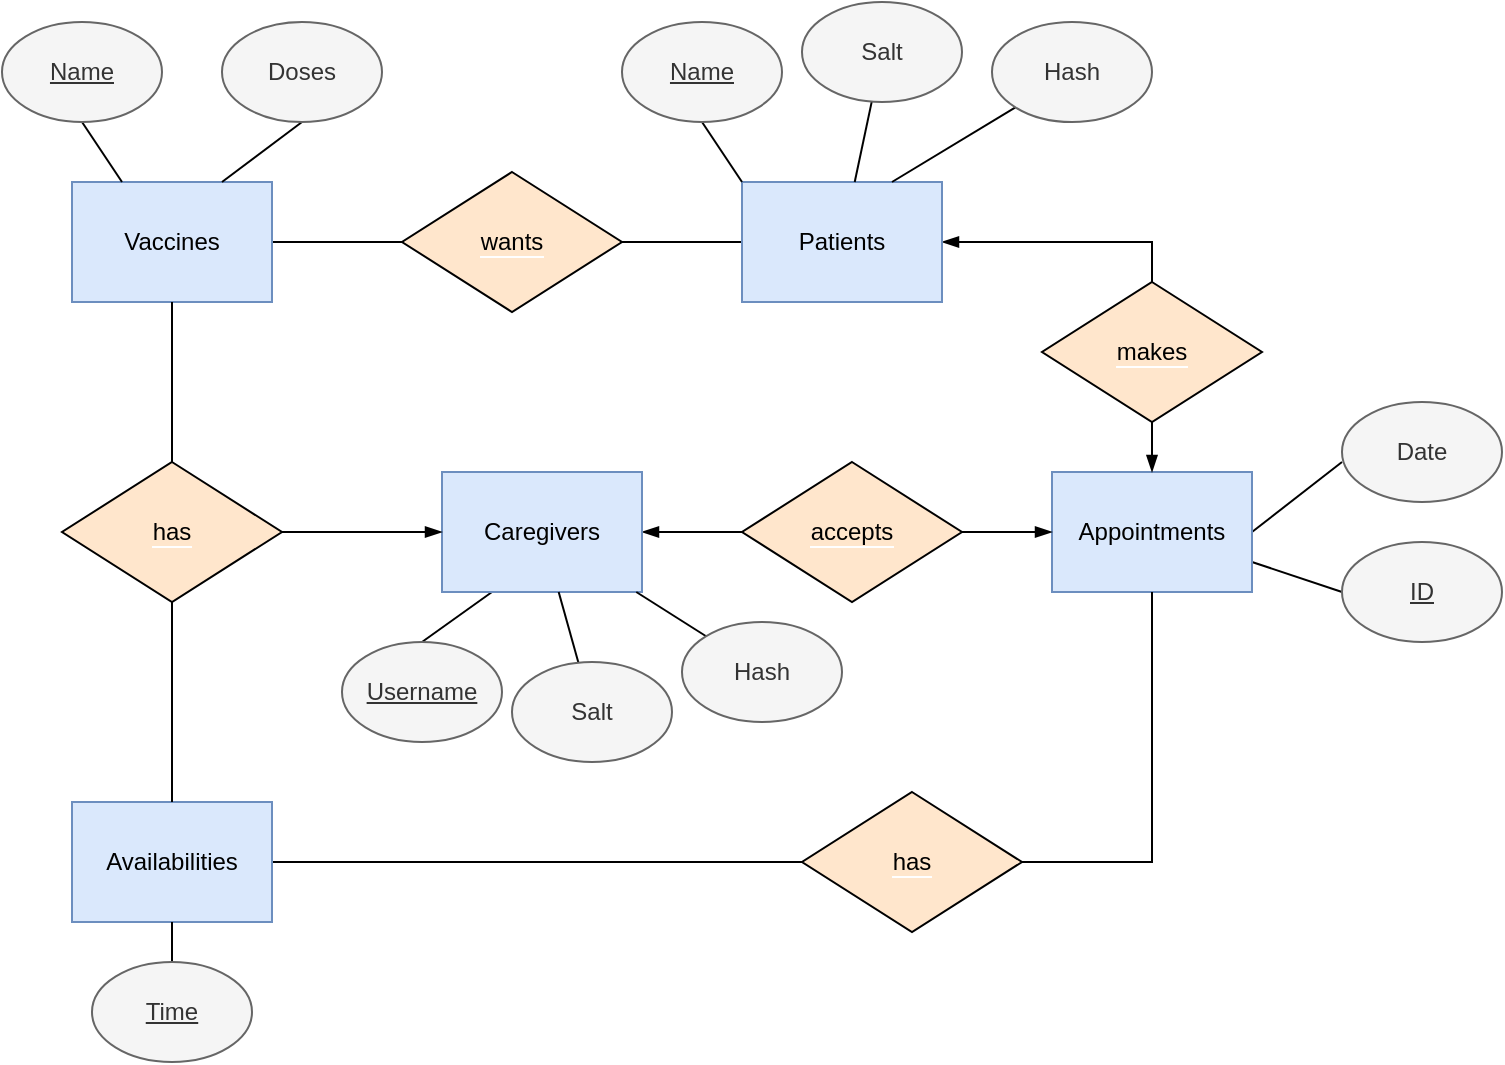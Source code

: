 <mxfile version="20.5.3" type="device"><diagram id="AOc2N__yYmZrBydq7jNO" name="Page-1"><mxGraphModel dx="999" dy="651" grid="1" gridSize="10" guides="1" tooltips="1" connect="1" arrows="1" fold="1" page="1" pageScale="1" pageWidth="850" pageHeight="1100" math="0" shadow="0"><root><mxCell id="0"/><mxCell id="1" parent="0"/><mxCell id="gHyHVKxvwWEikgYDOAxP-29" value="" style="edgeStyle=none;rounded=0;orthogonalLoop=1;jettySize=auto;html=1;startArrow=none;startFill=0;endArrow=none;endFill=0;" edge="1" parent="1" source="gHyHVKxvwWEikgYDOAxP-1" target="gHyHVKxvwWEikgYDOAxP-28"><mxGeometry relative="1" as="geometry"/></mxCell><mxCell id="gHyHVKxvwWEikgYDOAxP-46" style="edgeStyle=none;rounded=0;orthogonalLoop=1;jettySize=auto;html=1;exitX=0.5;exitY=0;exitDx=0;exitDy=0;startArrow=none;startFill=0;endArrow=blockThin;endFill=1;entryX=1;entryY=0.5;entryDx=0;entryDy=0;" edge="1" parent="1" source="gHyHVKxvwWEikgYDOAxP-45" target="gHyHVKxvwWEikgYDOAxP-1"><mxGeometry relative="1" as="geometry"><mxPoint x="650" y="220" as="targetPoint"/><Array as="points"><mxPoint x="655" y="210"/></Array></mxGeometry></mxCell><mxCell id="gHyHVKxvwWEikgYDOAxP-1" value="Patients" style="rounded=0;whiteSpace=wrap;html=1;fillColor=#dae8fc;strokeColor=#6c8ebf;" vertex="1" parent="1"><mxGeometry x="450" y="180" width="100" height="60" as="geometry"/></mxCell><mxCell id="gHyHVKxvwWEikgYDOAxP-9" style="rounded=0;orthogonalLoop=1;jettySize=auto;html=1;exitX=0.25;exitY=1;exitDx=0;exitDy=0;entryX=0.5;entryY=0;entryDx=0;entryDy=0;startArrow=none;startFill=0;endArrow=none;endFill=0;" edge="1" parent="1" source="gHyHVKxvwWEikgYDOAxP-2" target="gHyHVKxvwWEikgYDOAxP-4"><mxGeometry relative="1" as="geometry"/></mxCell><mxCell id="gHyHVKxvwWEikgYDOAxP-50" value="" style="edgeStyle=none;rounded=0;orthogonalLoop=1;jettySize=auto;html=1;startArrow=none;startFill=0;endArrow=blockThin;endFill=1;entryX=1;entryY=0.5;entryDx=0;entryDy=0;exitX=0;exitY=0.5;exitDx=0;exitDy=0;" edge="1" parent="1" source="gHyHVKxvwWEikgYDOAxP-49" target="gHyHVKxvwWEikgYDOAxP-2"><mxGeometry relative="1" as="geometry"><Array as="points"/></mxGeometry></mxCell><mxCell id="gHyHVKxvwWEikgYDOAxP-2" value="Caregivers&lt;span style=&quot;color: rgba(0, 0, 0, 0); font-family: monospace; font-size: 0px; text-align: start;&quot;&gt;%3CmxGraphModel%3E%3Croot%3E%3CmxCell%20id%3D%220%22%2F%3E%3CmxCell%20id%3D%221%22%20parent%3D%220%22%2F%3E%3CmxCell%20id%3D%222%22%20value%3D%22Patients%22%20style%3D%22rounded%3D0%3BwhiteSpace%3Dwrap%3Bhtml%3D1%3BfillColor%3D%23dae8fc%3BstrokeColor%3D%236c8ebf%3B%22%20vertex%3D%221%22%20parent%3D%221%22%3E%3CmxGeometry%20x%3D%22130%22%20y%3D%22150%22%20width%3D%22100%22%20height%3D%2260%22%20as%3D%22geometry%22%2F%3E%3C%2FmxCell%3E%3C%2Froot%3E%3C%2FmxGraphModel%3E&lt;/span&gt;" style="rounded=0;whiteSpace=wrap;html=1;fillColor=#dae8fc;strokeColor=#6c8ebf;" vertex="1" parent="1"><mxGeometry x="300" y="325" width="100" height="60" as="geometry"/></mxCell><mxCell id="gHyHVKxvwWEikgYDOAxP-30" value="" style="edgeStyle=none;rounded=0;orthogonalLoop=1;jettySize=auto;html=1;startArrow=none;startFill=0;endArrow=none;endFill=0;" edge="1" parent="1" source="gHyHVKxvwWEikgYDOAxP-3" target="gHyHVKxvwWEikgYDOAxP-28"><mxGeometry relative="1" as="geometry"/></mxCell><mxCell id="gHyHVKxvwWEikgYDOAxP-3" value="Vaccines" style="rounded=0;whiteSpace=wrap;html=1;fillColor=#dae8fc;strokeColor=#6c8ebf;" vertex="1" parent="1"><mxGeometry x="115" y="180" width="100" height="60" as="geometry"/></mxCell><mxCell id="gHyHVKxvwWEikgYDOAxP-4" value="&lt;u&gt;Username&lt;/u&gt;" style="ellipse;whiteSpace=wrap;html=1;fillColor=#f5f5f5;fontColor=#333333;strokeColor=#666666;" vertex="1" parent="1"><mxGeometry x="250" y="410" width="80" height="50" as="geometry"/></mxCell><mxCell id="gHyHVKxvwWEikgYDOAxP-48" value="" style="edgeStyle=none;rounded=0;orthogonalLoop=1;jettySize=auto;html=1;startArrow=none;startFill=0;endArrow=none;endFill=0;" edge="1" parent="1" source="gHyHVKxvwWEikgYDOAxP-5" target="gHyHVKxvwWEikgYDOAxP-2"><mxGeometry relative="1" as="geometry"/></mxCell><mxCell id="gHyHVKxvwWEikgYDOAxP-5" value="Salt" style="ellipse;whiteSpace=wrap;html=1;fillColor=#f5f5f5;fontColor=#333333;strokeColor=#666666;" vertex="1" parent="1"><mxGeometry x="335" y="420" width="80" height="50" as="geometry"/></mxCell><mxCell id="gHyHVKxvwWEikgYDOAxP-11" style="edgeStyle=none;rounded=0;orthogonalLoop=1;jettySize=auto;html=1;startArrow=none;startFill=0;endArrow=none;endFill=0;" edge="1" parent="1" source="gHyHVKxvwWEikgYDOAxP-6" target="gHyHVKxvwWEikgYDOAxP-2"><mxGeometry relative="1" as="geometry"/></mxCell><mxCell id="gHyHVKxvwWEikgYDOAxP-6" value="Hash" style="ellipse;whiteSpace=wrap;html=1;fillColor=#f5f5f5;fontColor=#333333;strokeColor=#666666;" vertex="1" parent="1"><mxGeometry x="420" y="400" width="80" height="50" as="geometry"/></mxCell><mxCell id="gHyHVKxvwWEikgYDOAxP-15" style="edgeStyle=none;rounded=0;orthogonalLoop=1;jettySize=auto;html=1;exitX=0.5;exitY=1;exitDx=0;exitDy=0;entryX=0.25;entryY=0;entryDx=0;entryDy=0;startArrow=none;startFill=0;endArrow=none;endFill=0;" edge="1" parent="1" source="gHyHVKxvwWEikgYDOAxP-12" target="gHyHVKxvwWEikgYDOAxP-3"><mxGeometry relative="1" as="geometry"/></mxCell><mxCell id="gHyHVKxvwWEikgYDOAxP-12" value="&lt;u&gt;Name&lt;/u&gt;" style="ellipse;whiteSpace=wrap;html=1;fillColor=#f5f5f5;fontColor=#333333;strokeColor=#666666;" vertex="1" parent="1"><mxGeometry x="80" y="100" width="80" height="50" as="geometry"/></mxCell><mxCell id="gHyHVKxvwWEikgYDOAxP-14" style="edgeStyle=none;rounded=0;orthogonalLoop=1;jettySize=auto;html=1;exitX=0.5;exitY=1;exitDx=0;exitDy=0;entryX=0.75;entryY=0;entryDx=0;entryDy=0;startArrow=none;startFill=0;endArrow=none;endFill=0;" edge="1" parent="1" source="gHyHVKxvwWEikgYDOAxP-13" target="gHyHVKxvwWEikgYDOAxP-3"><mxGeometry relative="1" as="geometry"/></mxCell><mxCell id="gHyHVKxvwWEikgYDOAxP-13" value="Doses" style="ellipse;whiteSpace=wrap;html=1;fillColor=#f5f5f5;fontColor=#333333;strokeColor=#666666;" vertex="1" parent="1"><mxGeometry x="190" y="100" width="80" height="50" as="geometry"/></mxCell><mxCell id="gHyHVKxvwWEikgYDOAxP-59" style="edgeStyle=none;rounded=0;orthogonalLoop=1;jettySize=auto;html=1;exitX=1;exitY=0.5;exitDx=0;exitDy=0;entryX=0;entryY=0.5;entryDx=0;entryDy=0;startArrow=none;startFill=0;endArrow=none;endFill=0;" edge="1" parent="1" source="gHyHVKxvwWEikgYDOAxP-18" target="gHyHVKxvwWEikgYDOAxP-58"><mxGeometry relative="1" as="geometry"/></mxCell><mxCell id="gHyHVKxvwWEikgYDOAxP-18" value="Availabilities" style="rounded=0;whiteSpace=wrap;html=1;fillColor=#dae8fc;strokeColor=#6c8ebf;" vertex="1" parent="1"><mxGeometry x="115" y="490" width="100" height="60" as="geometry"/></mxCell><mxCell id="gHyHVKxvwWEikgYDOAxP-21" style="edgeStyle=none;rounded=0;orthogonalLoop=1;jettySize=auto;html=1;startArrow=none;startFill=0;endArrow=none;endFill=0;" edge="1" parent="1" source="gHyHVKxvwWEikgYDOAxP-19" target="gHyHVKxvwWEikgYDOAxP-18"><mxGeometry relative="1" as="geometry"/></mxCell><mxCell id="gHyHVKxvwWEikgYDOAxP-19" value="&lt;u&gt;Time&lt;/u&gt;" style="ellipse;whiteSpace=wrap;html=1;fillColor=#f5f5f5;fontColor=#333333;strokeColor=#666666;" vertex="1" parent="1"><mxGeometry x="125" y="570" width="80" height="50" as="geometry"/></mxCell><mxCell id="gHyHVKxvwWEikgYDOAxP-25" style="edgeStyle=none;rounded=0;orthogonalLoop=1;jettySize=auto;html=1;exitX=0.5;exitY=1;exitDx=0;exitDy=0;entryX=0.5;entryY=0;entryDx=0;entryDy=0;startArrow=none;startFill=0;endArrow=none;endFill=0;" edge="1" parent="1" source="gHyHVKxvwWEikgYDOAxP-24" target="gHyHVKxvwWEikgYDOAxP-18"><mxGeometry relative="1" as="geometry"/></mxCell><mxCell id="gHyHVKxvwWEikgYDOAxP-26" style="edgeStyle=none;rounded=0;orthogonalLoop=1;jettySize=auto;html=1;exitX=0.5;exitY=0;exitDx=0;exitDy=0;entryX=0.5;entryY=1;entryDx=0;entryDy=0;startArrow=none;startFill=0;endArrow=none;endFill=0;" edge="1" parent="1" source="gHyHVKxvwWEikgYDOAxP-24" target="gHyHVKxvwWEikgYDOAxP-3"><mxGeometry relative="1" as="geometry"/></mxCell><mxCell id="gHyHVKxvwWEikgYDOAxP-37" value="" style="edgeStyle=none;rounded=0;orthogonalLoop=1;jettySize=auto;html=1;startArrow=none;startFill=0;endArrow=blockThin;endFill=1;" edge="1" parent="1" source="gHyHVKxvwWEikgYDOAxP-24" target="gHyHVKxvwWEikgYDOAxP-2"><mxGeometry relative="1" as="geometry"/></mxCell><mxCell id="gHyHVKxvwWEikgYDOAxP-24" value="&lt;span style=&quot;background-color: rgb(255, 230, 204);&quot;&gt;has&lt;/span&gt;" style="rhombus;whiteSpace=wrap;html=1;labelBackgroundColor=#FFFFFF;fillColor=#FFE6CC;" vertex="1" parent="1"><mxGeometry x="110" y="320" width="110" height="70" as="geometry"/></mxCell><mxCell id="gHyHVKxvwWEikgYDOAxP-28" value="&lt;span style=&quot;background-color: rgb(255, 230, 204);&quot;&gt;wants&lt;/span&gt;" style="rhombus;whiteSpace=wrap;html=1;labelBackgroundColor=#FFFFFF;fillColor=#FFE6CC;" vertex="1" parent="1"><mxGeometry x="280" y="175" width="110" height="70" as="geometry"/></mxCell><mxCell id="gHyHVKxvwWEikgYDOAxP-32" style="edgeStyle=none;rounded=0;orthogonalLoop=1;jettySize=auto;html=1;exitX=0.5;exitY=1;exitDx=0;exitDy=0;entryX=0;entryY=0;entryDx=0;entryDy=0;startArrow=none;startFill=0;endArrow=none;endFill=0;" edge="1" parent="1" source="gHyHVKxvwWEikgYDOAxP-31" target="gHyHVKxvwWEikgYDOAxP-1"><mxGeometry relative="1" as="geometry"/></mxCell><mxCell id="gHyHVKxvwWEikgYDOAxP-31" value="&lt;u&gt;Name&lt;/u&gt;" style="ellipse;whiteSpace=wrap;html=1;fillColor=#f5f5f5;fontColor=#333333;strokeColor=#666666;" vertex="1" parent="1"><mxGeometry x="390" y="100" width="80" height="50" as="geometry"/></mxCell><mxCell id="gHyHVKxvwWEikgYDOAxP-35" value="" style="edgeStyle=none;rounded=0;orthogonalLoop=1;jettySize=auto;html=1;startArrow=none;startFill=0;endArrow=none;endFill=0;" edge="1" parent="1" target="gHyHVKxvwWEikgYDOAxP-1"><mxGeometry relative="1" as="geometry"><mxPoint x="514.87" y="139.794" as="sourcePoint"/></mxGeometry></mxCell><mxCell id="gHyHVKxvwWEikgYDOAxP-33" value="Salt" style="ellipse;whiteSpace=wrap;html=1;fillColor=#f5f5f5;fontColor=#333333;strokeColor=#666666;" vertex="1" parent="1"><mxGeometry x="480" y="90" width="80" height="50" as="geometry"/></mxCell><mxCell id="gHyHVKxvwWEikgYDOAxP-36" style="edgeStyle=none;rounded=0;orthogonalLoop=1;jettySize=auto;html=1;exitX=0;exitY=1;exitDx=0;exitDy=0;entryX=0.75;entryY=0;entryDx=0;entryDy=0;startArrow=none;startFill=0;endArrow=none;endFill=0;" edge="1" parent="1" source="gHyHVKxvwWEikgYDOAxP-34" target="gHyHVKxvwWEikgYDOAxP-1"><mxGeometry relative="1" as="geometry"/></mxCell><mxCell id="gHyHVKxvwWEikgYDOAxP-34" value="Hash" style="ellipse;whiteSpace=wrap;html=1;fillColor=#f5f5f5;fontColor=#333333;strokeColor=#666666;" vertex="1" parent="1"><mxGeometry x="575" y="100" width="80" height="50" as="geometry"/></mxCell><mxCell id="gHyHVKxvwWEikgYDOAxP-43" style="edgeStyle=none;rounded=0;orthogonalLoop=1;jettySize=auto;html=1;exitX=1;exitY=0.75;exitDx=0;exitDy=0;entryX=0;entryY=0.5;entryDx=0;entryDy=0;startArrow=none;startFill=0;endArrow=none;endFill=0;" edge="1" parent="1" source="gHyHVKxvwWEikgYDOAxP-39" target="gHyHVKxvwWEikgYDOAxP-40"><mxGeometry relative="1" as="geometry"/></mxCell><mxCell id="gHyHVKxvwWEikgYDOAxP-44" style="edgeStyle=none;rounded=0;orthogonalLoop=1;jettySize=auto;html=1;exitX=1;exitY=0.5;exitDx=0;exitDy=0;startArrow=none;startFill=0;endArrow=none;endFill=0;" edge="1" parent="1" source="gHyHVKxvwWEikgYDOAxP-39"><mxGeometry relative="1" as="geometry"><mxPoint x="750" y="320" as="targetPoint"/></mxGeometry></mxCell><mxCell id="gHyHVKxvwWEikgYDOAxP-39" value="Appointments" style="rounded=0;whiteSpace=wrap;html=1;fillColor=#dae8fc;strokeColor=#6c8ebf;" vertex="1" parent="1"><mxGeometry x="605" y="325" width="100" height="60" as="geometry"/></mxCell><mxCell id="gHyHVKxvwWEikgYDOAxP-40" value="&lt;u&gt;ID&lt;/u&gt;" style="ellipse;whiteSpace=wrap;html=1;fillColor=#f5f5f5;fontColor=#333333;strokeColor=#666666;" vertex="1" parent="1"><mxGeometry x="750" y="360" width="80" height="50" as="geometry"/></mxCell><mxCell id="gHyHVKxvwWEikgYDOAxP-41" value="Date" style="ellipse;whiteSpace=wrap;html=1;fillColor=#f5f5f5;fontColor=#333333;strokeColor=#666666;" vertex="1" parent="1"><mxGeometry x="750" y="290" width="80" height="50" as="geometry"/></mxCell><mxCell id="gHyHVKxvwWEikgYDOAxP-47" style="edgeStyle=none;rounded=0;orthogonalLoop=1;jettySize=auto;html=1;exitX=0.5;exitY=1;exitDx=0;exitDy=0;startArrow=none;startFill=0;endArrow=blockThin;endFill=1;" edge="1" parent="1" source="gHyHVKxvwWEikgYDOAxP-45" target="gHyHVKxvwWEikgYDOAxP-39"><mxGeometry relative="1" as="geometry"/></mxCell><mxCell id="gHyHVKxvwWEikgYDOAxP-45" value="&lt;span style=&quot;background-color: rgb(255, 230, 204);&quot;&gt;makes&lt;/span&gt;" style="rhombus;whiteSpace=wrap;html=1;labelBackgroundColor=#FFFFFF;fillColor=#FFE6CC;" vertex="1" parent="1"><mxGeometry x="600" y="230" width="110" height="70" as="geometry"/></mxCell><mxCell id="gHyHVKxvwWEikgYDOAxP-51" value="" style="edgeStyle=none;rounded=0;orthogonalLoop=1;jettySize=auto;html=1;startArrow=none;startFill=0;endArrow=blockThin;endFill=1;" edge="1" parent="1" source="gHyHVKxvwWEikgYDOAxP-49" target="gHyHVKxvwWEikgYDOAxP-39"><mxGeometry relative="1" as="geometry"/></mxCell><mxCell id="gHyHVKxvwWEikgYDOAxP-49" value="&lt;span style=&quot;background-color: rgb(255, 230, 204);&quot;&gt;accepts&lt;br&gt;&lt;/span&gt;" style="rhombus;whiteSpace=wrap;html=1;labelBackgroundColor=#FFFFFF;fillColor=#FFE6CC;" vertex="1" parent="1"><mxGeometry x="450" y="320" width="110" height="70" as="geometry"/></mxCell><mxCell id="gHyHVKxvwWEikgYDOAxP-61" style="edgeStyle=none;rounded=0;orthogonalLoop=1;jettySize=auto;html=1;exitX=1;exitY=0.5;exitDx=0;exitDy=0;startArrow=none;startFill=0;endArrow=none;endFill=0;entryX=0.5;entryY=1;entryDx=0;entryDy=0;exitPerimeter=0;" edge="1" parent="1" source="gHyHVKxvwWEikgYDOAxP-58" target="gHyHVKxvwWEikgYDOAxP-39"><mxGeometry relative="1" as="geometry"><mxPoint x="595" y="520" as="targetPoint"/><Array as="points"><mxPoint x="655" y="520"/></Array></mxGeometry></mxCell><mxCell id="gHyHVKxvwWEikgYDOAxP-58" value="&lt;span style=&quot;background-color: rgb(255, 230, 204);&quot;&gt;has&lt;br&gt;&lt;/span&gt;" style="rhombus;whiteSpace=wrap;html=1;labelBackgroundColor=#FFFFFF;fillColor=#FFE6CC;" vertex="1" parent="1"><mxGeometry x="480" y="485" width="110" height="70" as="geometry"/></mxCell></root></mxGraphModel></diagram></mxfile>